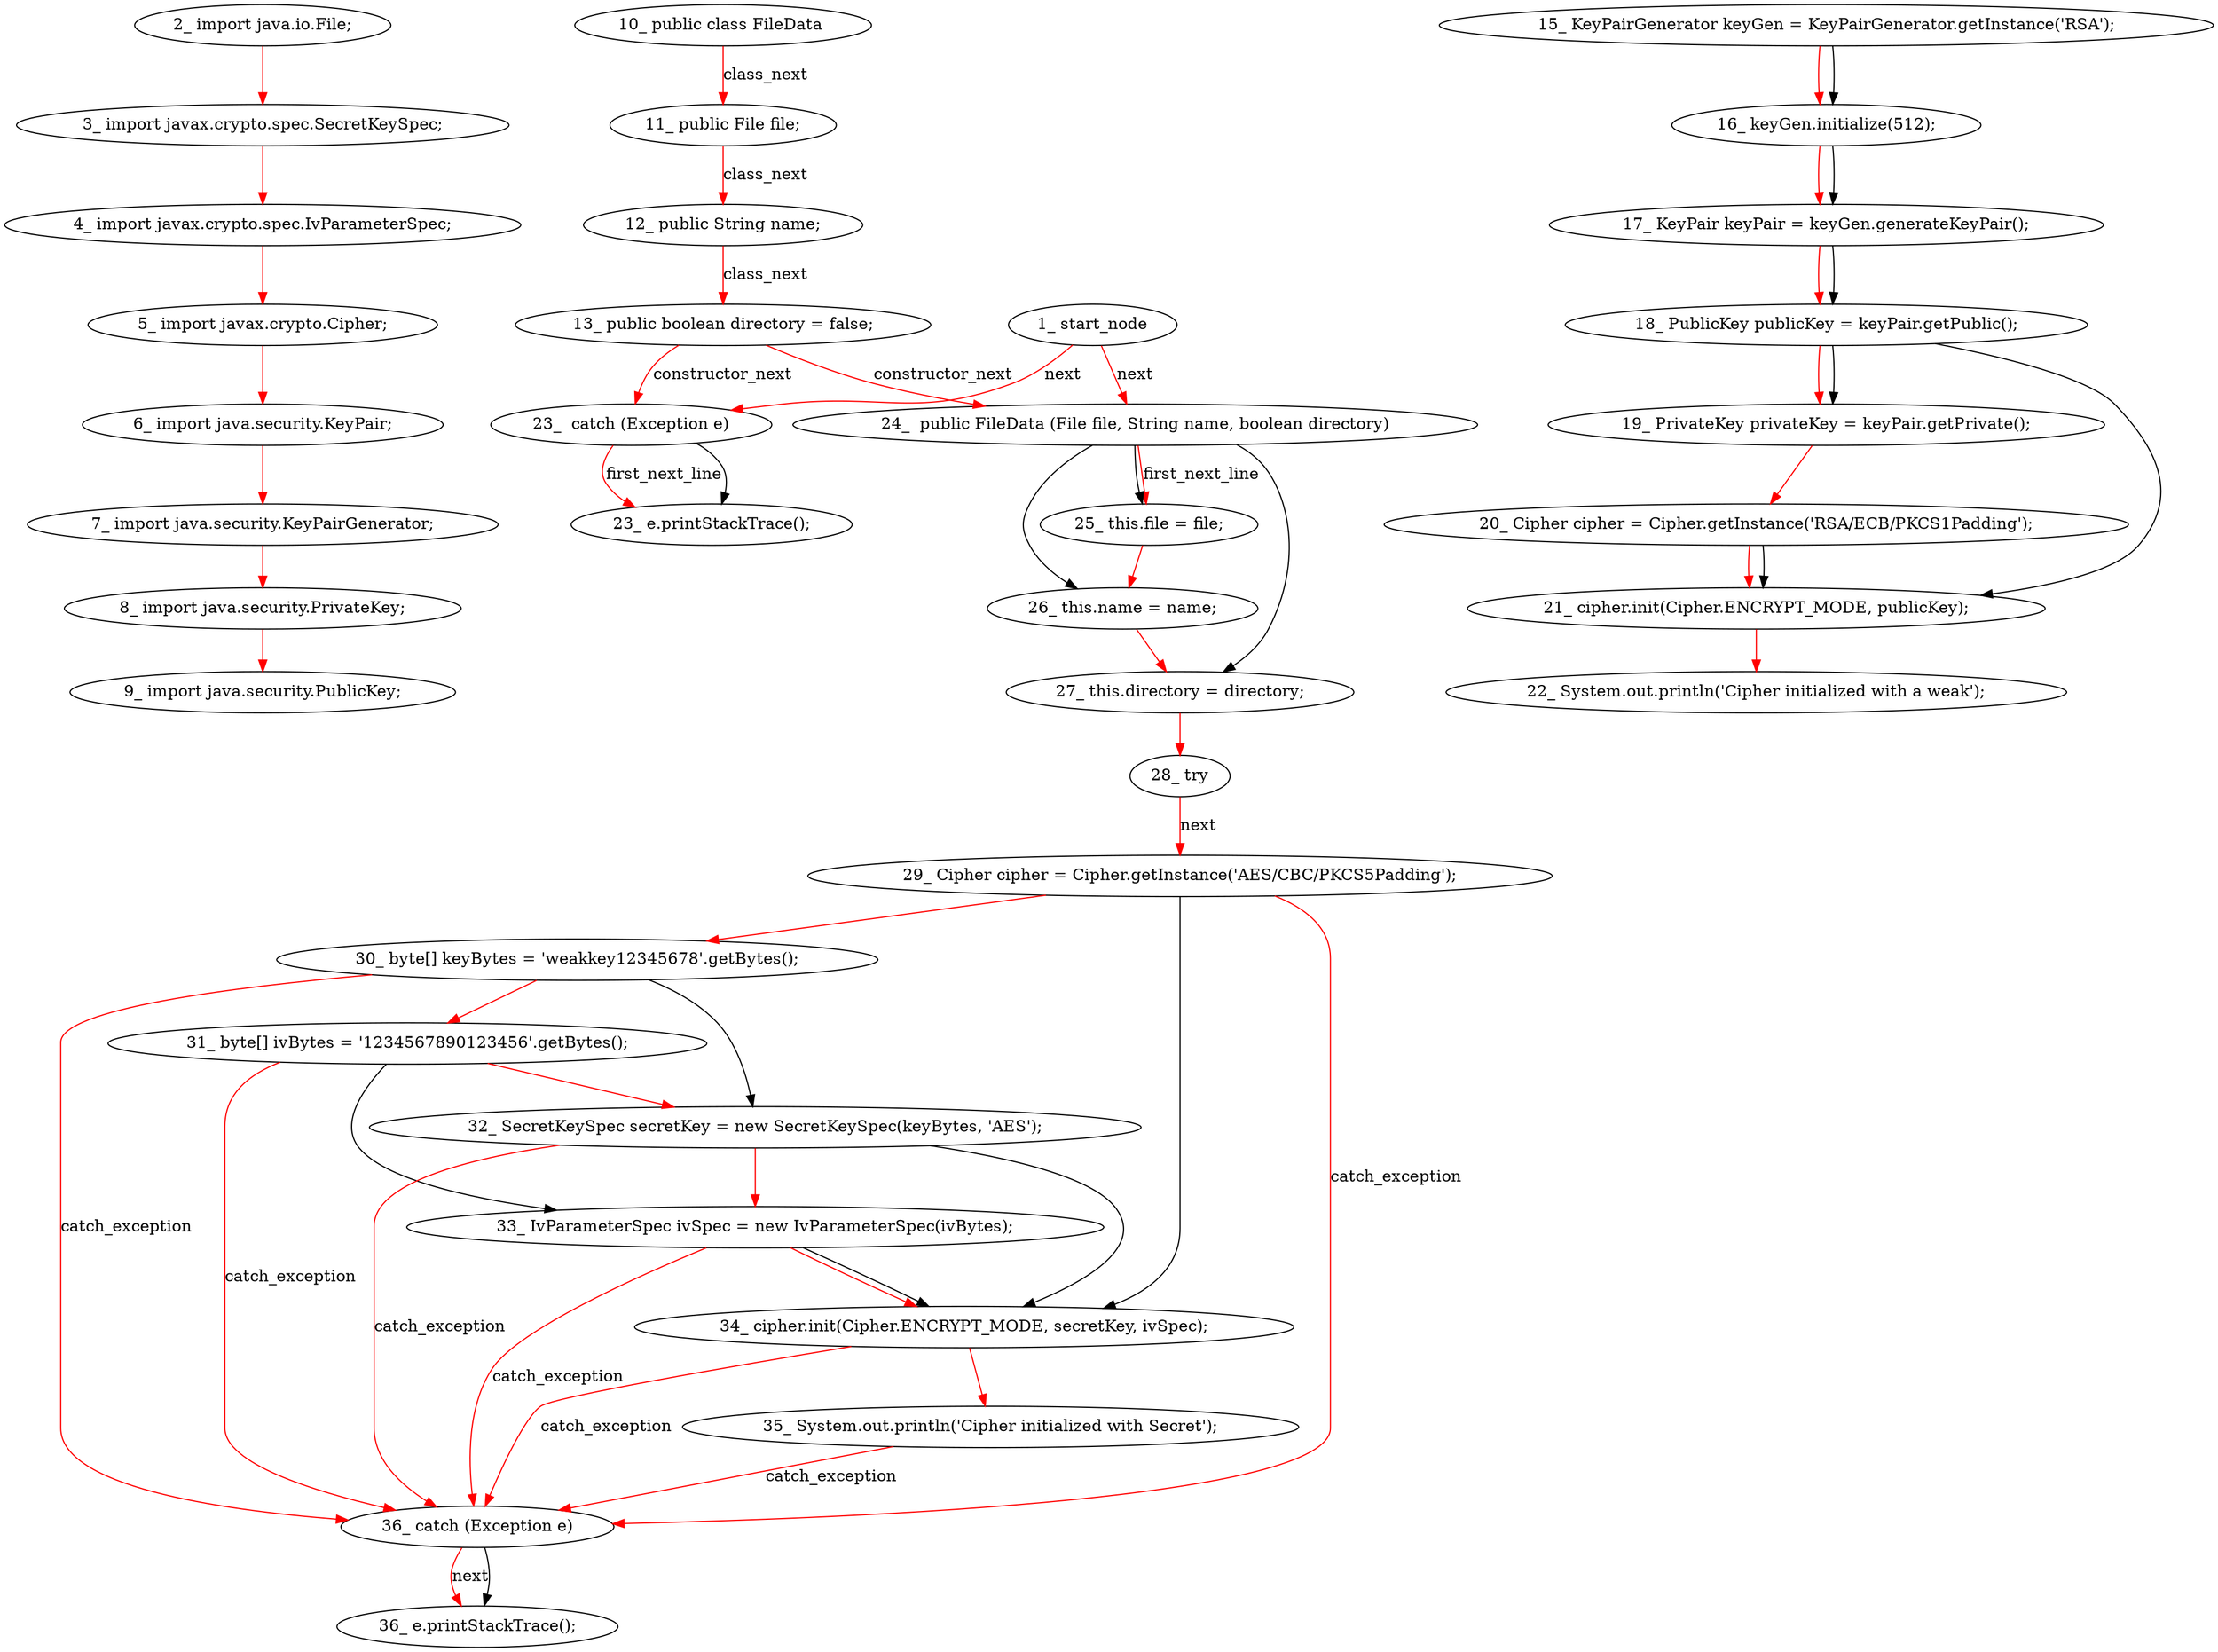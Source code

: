 digraph  {
18 [label="2_ import java.io.File;", type_label=expression_statement];
24 [label="3_ import javax.crypto.spec.SecretKeySpec;", type_label=expression_statement];
32 [label="4_ import javax.crypto.spec.IvParameterSpec;", type_label=expression_statement];
40 [label="5_ import javax.crypto.Cipher;", type_label=expression_statement];
46 [label="6_ import java.security.KeyPair;", type_label=expression_statement];
52 [label="7_ import java.security.KeyPairGenerator;", type_label=expression_statement];
58 [label="8_ import java.security.PrivateKey;", type_label=expression_statement];
64 [label="9_ import java.security.PublicKey;", type_label=expression_statement];
70 [label="10_ public class FileData ", type_label=class_declaration];
74 [label="11_ public File file;", type_label=expression_statement];
79 [label="12_ public String name;", type_label=expression_statement];
84 [label="13_ public boolean directory = false;", type_label=expression_statement];
93 [label="15_ KeyPairGenerator keyGen = KeyPairGenerator.getInstance('RSA');", type_label=expression_statement];
102 [label="16_ keyGen.initialize(512);", type_label=expression_statement];
108 [label="17_ KeyPair keyPair = keyGen.generateKeyPair();", type_label=expression_statement];
116 [label="18_ PublicKey publicKey = keyPair.getPublic();", type_label=expression_statement];
124 [label="19_ PrivateKey privateKey = keyPair.getPrivate();", type_label=expression_statement];
132 [label="20_ Cipher cipher = Cipher.getInstance('RSA/ECB/PKCS1Padding');", type_label=expression_statement];
141 [label="21_ cipher.init(Cipher.ENCRYPT_MODE, publicKey);", type_label=expression_statement];
150 [label="22_ System.out.println('Cipher initialized with a weak');", type_label=expression_statement];
158 [label="23_  catch (Exception e)", type_label=constructor_declaration];
165 [label="23_ e.printStackTrace();", type_label=expression_statement];
170 [label="24_  public FileData (File file, String name, boolean directory)", type_label=constructor_declaration];
184 [label="25_ this.file = file;", type_label=expression_statement];
190 [label="26_ this.name = name;", type_label=expression_statement];
196 [label="27_ this.directory = directory;", type_label=expression_statement];
202 [label="28_ try", type_label=try];
204 [label="29_ Cipher cipher = Cipher.getInstance('AES/CBC/PKCS5Padding');", type_label=expression_statement];
213 [label="30_ byte[] keyBytes = 'weakkey12345678'.getBytes();", type_label=expression_statement];
223 [label="31_ byte[] ivBytes = '1234567890123456'.getBytes();", type_label=expression_statement];
233 [label="32_ SecretKeySpec secretKey = new SecretKeySpec(keyBytes, 'AES');", type_label=expression_statement];
242 [label="33_ IvParameterSpec ivSpec = new IvParameterSpec(ivBytes);", type_label=expression_statement];
250 [label="34_ cipher.init(Cipher.ENCRYPT_MODE, secretKey, ivSpec);", type_label=expression_statement];
260 [label="35_ System.out.println('Cipher initialized with Secret');", type_label=expression_statement];
268 [label="36_ catch (Exception e)", type_label=catch];
274 [label="36_ e.printStackTrace();", type_label=expression_statement];
1 [label="1_ start_node", type_label=start];
18 -> 24  [color=red, controlflow_type="next_line 1', edge_type=CFG_edge, key=0, label='next_line 1"];
24 -> 32  [color=red, controlflow_type="next_line 1', edge_type=CFG_edge, key=0, label='next_line 1"];
32 -> 40  [color=red, controlflow_type="next_line 1', edge_type=CFG_edge, key=0, label='next_line 1"];
40 -> 46  [color=red, controlflow_type="next_line 1', edge_type=CFG_edge, key=0, label='next_line 1"];
46 -> 52  [color=red, controlflow_type="next_line 1', edge_type=CFG_edge, key=0, label='next_line 1"];
52 -> 58  [color=red, controlflow_type="next_line 1', edge_type=CFG_edge, key=0, label='next_line 1"];
58 -> 64  [color=red, controlflow_type="next_line 1', edge_type=CFG_edge, key=0, label='next_line 1"];
70 -> 74  [color=red, controlflow_type=class_next, edge_type=CFG_edge, key=0, label=class_next];
74 -> 79  [color=red, controlflow_type=class_next, edge_type=CFG_edge, key=0, label=class_next];
79 -> 84  [color=red, controlflow_type=class_next, edge_type=CFG_edge, key=0, label=class_next];
84 -> 158  [color=red, controlflow_type=constructor_next, edge_type=CFG_edge, key=0, label=constructor_next];
84 -> 170  [color=red, controlflow_type=constructor_next, edge_type=CFG_edge, key=0, label=constructor_next];
93 -> 102  [color=red, controlflow_type="next_line 1', edge_type=CFG_edge, key=0, label='next_line 1"];
93 -> 102  [key=1, used_def=keyGen];
102 -> 108  [color=red, controlflow_type="next_line 1', edge_type=CFG_edge, key=0, label='next_line 1"];
102 -> 108  [key=1, used_def=keyGen];
108 -> 116  [color=red, controlflow_type="next_line 1', edge_type=CFG_edge, key=0, label='next_line 1"];
108 -> 116  [key=1, used_def=keyPair];
116 -> 124  [color=red, controlflow_type="next_line 1', edge_type=CFG_edge, key=0, label='next_line 1"];
116 -> 124  [key=1, used_def=keyPair];
116 -> 141  [key=0, used_def=publicKey];
124 -> 132  [color=red, controlflow_type="next_line 1', edge_type=CFG_edge, key=0, label='next_line 1"];
132 -> 141  [color=red, controlflow_type="next_line 1', edge_type=CFG_edge, key=0, label='next_line 1"];
132 -> 141  [key=1, used_def=cipher];
141 -> 150  [color=red, controlflow_type="next_line 1', edge_type=CFG_edge, key=0, label='next_line 1"];
158 -> 165  [color=red, controlflow_type=first_next_line, edge_type=CFG_edge, key=0, label=first_next_line];
158 -> 165  [key=1, used_def=e];
170 -> 184  [color=red, controlflow_type=first_next_line, edge_type=CFG_edge, key=0, label=first_next_line];
170 -> 184  [key=1, used_def=file];
170 -> 190  [key=0, used_def=name];
170 -> 196  [key=0, used_def=directory];
184 -> 190  [color=red, controlflow_type="next_line 1', edge_type=CFG_edge, key=0, label='next_line 1"];
190 -> 196  [color=red, controlflow_type="next_line 1', edge_type=CFG_edge, key=0, label='next_line 1"];
196 -> 202  [color=red, controlflow_type="next_line 1', edge_type=CFG_edge, key=0, label='next_line 1"];
202 -> 204  [color=red, controlflow_type=next, edge_type=CFG_edge, key=0, label=next];
204 -> 213  [color=red, controlflow_type="next_line 1', edge_type=CFG_edge, key=0, label='next_line 1"];
204 -> 268  [color=red, controlflow_type=catch_exception, edge_type=CFG_edge, key=0, label=catch_exception];
204 -> 250  [key=0, used_def=cipher];
213 -> 223  [color=red, controlflow_type="next_line 1', edge_type=CFG_edge, key=0, label='next_line 1"];
213 -> 268  [color=red, controlflow_type=catch_exception, edge_type=CFG_edge, key=0, label=catch_exception];
213 -> 233  [key=0, used_def=keyBytes];
223 -> 233  [color=red, controlflow_type="next_line 1', edge_type=CFG_edge, key=0, label='next_line 1"];
223 -> 268  [color=red, controlflow_type=catch_exception, edge_type=CFG_edge, key=0, label=catch_exception];
223 -> 242  [key=0, used_def=ivBytes];
233 -> 242  [color=red, controlflow_type="next_line 1', edge_type=CFG_edge, key=0, label='next_line 1"];
233 -> 268  [color=red, controlflow_type=catch_exception, edge_type=CFG_edge, key=0, label=catch_exception];
233 -> 250  [key=0, used_def=secretKey];
242 -> 250  [color=red, controlflow_type="next_line 1', edge_type=CFG_edge, key=0, label='next_line 1"];
242 -> 250  [key=1, used_def=ivSpec];
242 -> 268  [color=red, controlflow_type=catch_exception, edge_type=CFG_edge, key=0, label=catch_exception];
250 -> 260  [color=red, controlflow_type="next_line 1', edge_type=CFG_edge, key=0, label='next_line 1"];
250 -> 268  [color=red, controlflow_type=catch_exception, edge_type=CFG_edge, key=0, label=catch_exception];
260 -> 268  [color=red, controlflow_type=catch_exception, edge_type=CFG_edge, key=0, label=catch_exception];
268 -> 274  [color=red, controlflow_type=next, edge_type=CFG_edge, key=0, label=next];
268 -> 274  [key=1, used_def=e];
1 -> 158  [color=red, controlflow_type=next, edge_type=CFG_edge, key=0, label=next];
1 -> 170  [color=red, controlflow_type=next, edge_type=CFG_edge, key=0, label=next];
}
